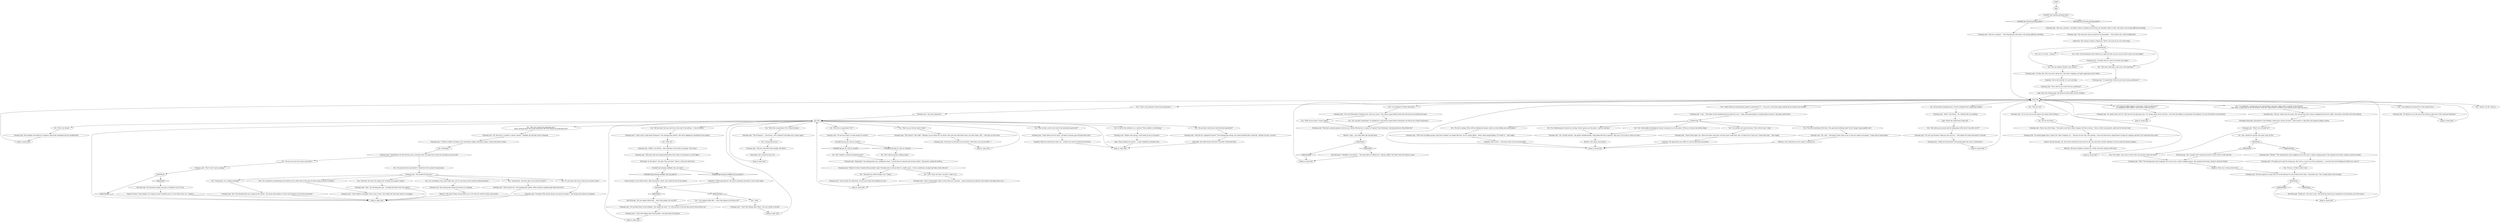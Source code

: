 # APT / CLEANING LADY
# Cleaning lady inside the apartment building. Part of her greeting is in PIER / APARTMENTS PIER DOOR dialogue.
# ==================================================
digraph G {
	  0 [label="START"];
	  1 [label="input"];
	  2 [label="Cleaning Lady: \"Oh, I do like wizards,\" she agrees wholeheartedly. \"And people like that in general. They have a lot to tell us about our fates...\""];
	  3 [label="Cleaning Lady: \"He lives upstairs in room #28. Go to the balcony. It's one of those doors there,\" she points east. \"He's usually home in the evening.\""];
	  4 [label="Jump to: [main hub]"];
	  5 [label="Jump to: [main hub]"];
	  6 [label="Cleaning Lady: \"She leaves an old lady to her business. More than I can say for others...\""];
	  7 [label="Cleaning Lady: \"Think we'd all be better off if people kept their noses to themselves.\""];
	  8 [label="Cleaning Lady: \"I'm no one, just an old woman who cleans these hallways.\""];
	  9 [label="You: \"Who lives behind the padlocked door?\"\n\"Know anything about the young communist who lives behind the padlocked door?\""];
	  10 [label="Cleaning Lady: \"Oh, you'll find plenty of Martins here, don't you worry!\" She smiles a gap toothed smile when she hears you mention the name."];
	  11 [label="You: \"What do you mean? I wasn't joking.\""];
	  12 [label="Cleaning Lady: \"The de Ruyters...\" She frowns. \"He's chained it and fallen into a stupor again.\""];
	  13 [label="Cleaning Lady: \"I see...\" She takes out her handkerchief and wipes her nose. \"I hope some good people are finally going to move in. This place needs them.\""];
	  14 [label="You: \"What can you tell me about Cindy?\""];
	  15 [label="Cleaning Lady: \"I don't believe in equality. Never seen it work.\" She shakes her head and returns to sweeping."];
	  16 [label="Empathy: You're still worried. It's very worrying."];
	  17 [label="Cleaning Lady: \"What's he in trouble for?\""];
	  18 [label="You: \"First, I'm the policeman that asked you to open the door. Are you sure you don't want to see my badge?\""];
	  19 [label="Kim Kitsuragi: \"He's actually *not* wanted for murder. We just want to talk with him.\""];
	  20 [label="Jump to: [main hub]"];
	  21 [label="Rhetoric: She hasn't spoken to anyone for a while. Even her sentences feel rusty."];
	  22 [label="Logic: They probably just moved -- or died, hopefully somewhere else."];
	  23 [label="You: \"Do you know anything about a *secret meeting* that's happening tonight?\""];
	  24 [label="You: \"Tell me about the man who lives at the end of the hallway -- Uuno de Ruyter.\""];
	  25 [label="Jump to: [apts hub]"];
	  26 [label="You: \"Are you alright? Should I call a doctor?\""];
	  27 [label="You: \"I am looking for Martin Martinaise.\""];
	  28 [label="Visual Calculus: It was dirtier there. After the janitor's closet. She avoids the end of the hallway."];
	  29 [label="Jump to: [apts hub]"];
	  30 [label="Jump to: [apts hub]"];
	  31 [label="You: \"Who lives in apartment #12? I heard snoring.\""];
	  32 [label="Cleaning Lady: \"The *artist*?\" She scoffs. \"Nothing I can do about her, I'm afraid. She ruins the walls faster than I can clean them. Still...\" She leans on her broom."];
	  33 [label="Jump to: [apts hub]"];
	  34 [label="You: \"It's for loons who have no idea how economy works.\""];
	  35 [label="Cleaning Lady: \"I don't want to talk about de Ruyters,\" the cleaning lady mutters. She starts digging for something in her pockets."];
	  36 [label="You: \"No, you don't understand. I'm looking for a real person named Martin Martinaise. He told me he's Martin Martinaise.\""];
	  37 [label="Cleaning Lady: \"Pea-brain, someone played a trick on you. Martin Martinaise is a name for *anyone* from Martinaise. Like Jim Jamrock or Raoul Revachol.\""];
	  38 [label="You: \"This won't take long, I only have a few questions.\""];
	  39 [label="Cleaning Lady: \"I don't like talking about those people,\" she looks down the hallway."];
	  40 [label="IsKimHere()"];
	  41 [label="IsKimHere()", shape=diamond];
	  42 [label="!(IsKimHere())", shape=diamond];
	  43 [label="Half Light: She really doesn't like those *nut jobs*. Bad blood there."];
	  44 [label="Cleaning Lady: \"The hell am I supposed to know?\" The cleaning lady shrugs, her mouth puckered like a dried fig. \"Another nut job, I assume.\""];
	  45 [label="Cleaning Lady: \"People come and go, I don't keep an eye on everyone.\""];
	  46 [label="You: \"Why not?\""];
	  47 [label="Cleaning Lady: \"Now, what do you want from me, policeman?\""];
	  48 [label="Kim Kitsuragi: The lieutenant shakes his head, as though to say 'let it go.'"];
	  49 [label="IsKimHere()"];
	  50 [label="IsKimHere()", shape=diamond];
	  51 [label="!(IsKimHere())", shape=diamond];
	  52 [label="Variable[\"apt.cleaning_halflight_that_one_time\"]"];
	  53 [label="Variable[\"apt.cleaning_halflight_that_one_time\"]", shape=diamond];
	  54 [label="!(Variable[\"apt.cleaning_halflight_that_one_time\"])", shape=diamond];
	  55 [label="You: \"Sure, I'll go see what I can find.\" (Take it on.)"];
	  56 [label="Jump to: [main hub]"];
	  57 [label="You: \"I have a few questions about those apartments...\""];
	  58 [label="Cleaning Lady: \"No one lives there, it's been empty for months.\""];
	  59 [label="You: \"Communism. It's a political ideology.\""];
	  60 [label="Cleaning Lady: \"Maybe it's those *counterculture people* again? Breaking into our house like it's a public space... You're a policeman, be good and take a look, will you?\""];
	  61 [label="Kim Kitsuragi: \"Thank you.\" He turns to you. \"We should go check out his apartment on the balcony, see if he's home.\""];
	  62 [label="Cleaning Lady: \"I know those types, yes. There have been some here, but they never make their rent. So they have to move out. I know their type...\" She coughs."];
	  63 [label="You: \"The police has better things to do.\" (Nope.)"];
	  64 [label="You: \"How about any unusual activity taking place after hours? Say after 22.00?\""];
	  65 [label="main hub"];
	  66 [label="You: \"Why is there a hole in the wall in the abandoned apartment?\""];
	  67 [label="You: \"You know, the ones who support the working class against Capital.\""];
	  68 [label="You: \"Are you sure you don't mean astronomy?\""];
	  69 [label="IsKimHere()"];
	  70 [label="IsKimHere()", shape=diamond];
	  71 [label="!(IsKimHere())", shape=diamond];
	  72 [label="Empathy: With how small these rooms are -- wouldn't you want to break the wall down?"];
	  73 [label="Cleaning Lady: \"Talk!\" The cleaning lady starts laughing, but it turns into a violent coughing spasm. She squeezes her broom, trying to catch her breath."];
	  74 [label="Cleaning Lady: \"De Ruyters are at the end of this hallway, right next to the communal bathroom.\""];
	  75 [label="You: \"Who lives in apartment #10?\""];
	  76 [label="You: \"But I talked to someone through the door.\""];
	  77 [label="Cleaning Lady: \"I'm fine, fine, don't you worry about me!\" She starts coughing, red spots appearing on her cheeks."];
	  78 [label="Variable[\"apt.cleaning_greeting_done\"]"];
	  79 [label="Variable[\"apt.cleaning_greeting_done\"]", shape=diamond];
	  80 [label="!(Variable[\"apt.cleaning_greeting_done\"])", shape=diamond];
	  81 [label="Cleaning Lady: \"I'd wager you've got the wrong man. But even so, you're out of luck, policeman -- I saw him leave the building just before you came in.\""];
	  82 [label="You: \"Communism. You know, like in the world revolution?\""];
	  83 [label="Kim Kitsuragi: \"We saw unpaid utility bills -- aren't they going to be evicted?\""];
	  84 [label="Shivers: And all she gets, too. The coastal wind beats down hard on the coal room door, outside. Splashes of waves make the balcony slippery..."];
	  85 [label="Untitled hub"];
	  86 [label="You: \"Do you live here?\""];
	  87 [label="Cleaning Lady: \"Ask away, policeman.\""];
	  88 [label="Jump to: [main hub]"];
	  89 [label="You: Let's do it later... [Leave.]"];
	  90 [label="You: \"Even so, I'd like to talk to him.\""];
	  91 [label="Cleaning Lady: \"That's what I said, astrology.\""];
	  92 [label="IsKimHere()"];
	  93 [label="IsKimHere()", shape=diamond];
	  94 [label="!(IsKimHere())", shape=diamond];
	  95 [label="You: \"I didn't find any counterculture people in apartment #10 -- it was just a real estate agent setting up the room for new tenants.\""];
	  96 [label="Cleaning Lady: \"It's barely bigger than a closet, but I don't complain, no...\" She juts out her chin, eyes shining. \"I have my bed and my aching bones to keep me company and that's all I need from this world.\""];
	  97 [label="Rhetoric: What was so funny about that?"];
	  98 [label="Cleaning Lady: \"*We* won't be killing anyone. And *you* shouldn't say things like that. You're a police officer... there's been enough killing. I've *seen* it...\" She coughs."];
	  99 [label="Cleaning Lady: \"Economy? Why should anyone care about economy?!\" She shrugs and returns to sweeping."];
	  100 [label="Cleaning Lady: \"Suit yourself, Mr. Important. No one cares about this building any way...\""];
	  101 [label="You: \"Who are you?\""];
	  102 [label="You: \"Do you know who lived in the foreclosed apartment?\""];
	  103 [label="Cleaning Lady: \"Some lunatic lost his mind... All kinds of morons pass through these halls.\""];
	  104 [label="Jump to: [main hub]"];
	  105 [label="Cleaning Lady: \"The symbol of what now?\""];
	  106 [label="You: \"Sounds like he has.\""];
	  107 [label="Jump to: [apts hub]"];
	  108 [label="Rhetoric: She means clairvoyants."];
	  109 [label="You: \"It's a symbol for contributing to the demise of our noble state in the name of some made-up world of 'equality'.\""];
	  110 [label="Logic: Would she understand if they did?"];
	  111 [label="Cleaning Lady: \"It's about Victor, isn't it?\" She narrows her pale grey eyes. \"It's always about Victor with her... You'll find the Méjeans in apartment #20 upstairs. It's one of the doors on the balcony.\""];
	  112 [label="Jump to: [apts hub]"];
	  113 [label="Perception (Hearing): Somewhere in the building a child starts crying. You hear a radio tuned to a talk show and someone taking a shower."];
	  114 [label="Endurance: This woman's health is failing her. There's not much to do, not in this damp."];
	  115 [label="You: \"No one is coming. There will be nothing but squalor unless we start killing real estate agents.\""];
	  116 [label="Rhetoric: Your statements are too vague to comment on."];
	  117 [label="Cleaning Lady: \"Great. Young people, they're worse than rats, you know -- always littering the hallways with trinkets and empty beer cans...\""];
	  118 [label="You: \"I'm looking for Billie Méjean's apartment. Could you direct me?\"\n\"I'm looking for Billie Méjean. Do you know where she lives?\""];
	  119 [label="apts hub"];
	  120 [label="You: \"No trouble, I just want to talk to him. Do you know where he lives?\""];
	  121 [label="You: \"But I heard someone walking inside.\""];
	  122 [label="greeting hub"];
	  123 [label="Cleaning Lady: \"Murder!\" The cleaning lady starts laughing, but it turns into a violent coughing spasm. She squeezes her broom, trying to catch her breath."];
	  124 [label="Cleaning Lady: \"Ah!\" the cleaning lady says, leaning on her broom. \"All I know about politics is that it has brought us more harm than good.\""];
	  125 [label="Esprit de Corps: C'mon people, try to keep up *any* standards here. It's not about stars, it's... forget it."];
	  126 [label="Empathy: She's seen it -- and known those who have been killed."];
	  127 [label="You: \"I'm looking for a young male in his mid-twenties, dark hair, skinny build. A smoker on the balcony.\"\n\"How about a young male in his mid-twenties, dark hair, skinny build? A smoker on the balcony. Know where he lives?\""];
	  128 [label="Cleaning Lady: \"If you can call it living...\" She spits on the floor, before wiping it off with a broom. \"I have a little room upstairs, right next to the coal room.\""];
	  129 [label="You: \"That's all, thanks.\""];
	  130 [label="You: \"I am looking for the parents of a kid named Cuno.\""];
	  131 [label="Cleaning Lady: \"Something to do with all those stars around his door. He asked me to leave his drawings up on the wall.\""];
	  132 [label="Jump to: [main hub]"];
	  133 [label="You: \"It's an ideology. It has some noble aims, but it's also been used to justify terrible bloodshed.\""];
	  134 [label="Cleaning Lady: \"No one likes them in this building.\" She shakes her head. \"It's only because of the kid they haven't been thrown out.\""];
	  135 [label="Authority: She appreciates your effort to curb the deviantry and laxness."];
	  137 [label="Cleaning Lady: \"Addicts, all of them... And sometimes I hear them screaming.\" She winces."];
	  138 [label="Jump to: [main hub]"];
	  139 [label="You: \"Lax women and sexual deviants. That's who'll come.\" (Spit.)"];
	  140 [label="Cleaning Lady: \"The cold never does any good for my bronchitis...\" She sneezes into a dirty handkerchief."];
	  141 [label="Cleaning Lady: \"I already told you I don't care about any badges.\""];
	  142 [label="Cleaning Lady: \"Huh,\" the cleaning lady says, \"I thought Revachol *was* the capital.\""];
	  143 [label="Empathy: It didn't get physical. She heard something she doesn't want to hear again."];
	  144 [label="Cleaning Lady: \"I don't like talking about them,\" she says mostly to herself."];
	  145 [label="Half Light: She's scared of room #12."];
	  146 [label="IsKimHere()"];
	  147 [label="IsKimHere()", shape=diamond];
	  148 [label="!(IsKimHere())", shape=diamond];
	  149 [label="Rhetoric: Oops... you really didn't get the joke there."];
	  150 [label="You: \"Yes. Some highly technological wizards are going to save this place. It'll be an visionary innovation utopia.\""];
	  151 [label="Cleaning Lady: \"Yes, well...\" She doesn't know what to say so she just coughs and repeats: \"I hope they're good people.\""];
	  152 [label="Cleaning Lady: \"Yes-yes. I know who you mean. The scrawny boy who's always smoking like the devil, right?\" She looks at the other end of the hallway."];
	  153 [label="Cleaning Lady: She mumbles some kind of a response, then hacks something into her handkerchief."];
	  154 [label="Cleaning Lady: \"Give me a moment...\" The cleaning lady still seems to be having difficulty breathing."];
	  155 [label="Cleaning Lady: \"Go ahead then. What do you want to know, policeman?\""];
	  156 [label="Logic: She's the cleaning lady. She knows the floor plan and the residents."];
	  157 [label="Kim Kitsuragi: \"I thought it was obvious...\" He stops before he offends you. \"Anyway, officer. We *don't* have the witness' name.\""];
	  158 [label="Cleaning Lady: \"If it ain't my business I keep my nose out of it...\" She shakes her head and mutters to herself."];
	  159 [label="Cleaning Lady: \"They don't like me cleaning behind their door, think I'm listening in on their fights.\""];
	  160 [label="Cleaning Lady: \"Impossible,\" the cleaning lady says, shaking her head, \"I would know if someone had moved in there.\" She pauses, eyeing the hallway."];
	  161 [label="Half Light: So she doesn't. Not after *that one time*. There's a *that one time* here."];
	  162 [label="Jump to: [apts hub]"];
	  163 [label="You: \"Okay.\""];
	  164 [label="You: \"Yes. Radiocomputer wizards are coming. They're gonna save the place -- and the economy.\""];
	  165 [label="You: \"I'm sure everything will be fine. This apartment building needs *slow* change. Imperceptibly slow.\""];
	  166 [label="You: \"Is one of the residents on a vacation? Their mailbox is overflowing.\""];
	  167 [label="Cleaning Lady: \"Oh, that one is a scientist, a future scholar!\" Suddenly the old lady's face is beaming."];
	  168 [label="You: \"You mean the star-and-antlers? I think that's the symbol of communism.\""];
	  169 [label="Variable[\"apt.apt_for_rent_wc_reveal\"]"];
	  170 [label="Variable[\"apt.apt_for_rent_wc_reveal\"]", shape=diamond];
	  171 [label="!(Variable[\"apt.apt_for_rent_wc_reveal\"])", shape=diamond];
	  172 [label="Cleaning Lady: \"Give me a moment.\" An elderly woman is leaning on her broom, her knuckles white as bone. She seems to be having difficulty breathing."];
	  173 [label="Cleaning Lady: \"I think he studies astrology at the community college. Education's good, I always tell them to study.\""];
	  174 [label="You: \"He's wanted for murder. He's goin' away for life.\""];
	  175 [label="Rhetoric: The clash of ideas and atrocities are as far from her world as fairies and wizards."];
	  176 [label="Cleaning Lady: \"What?\" She frowns. \"No. Nobody tells me anything.\""];
	  177 [label="You: \"Thanks, I'm off.\" [Leave.]"];
	  178 [label="You: \"Astrology?\""];
	  179 [label="Cleaning Lady: \"Never heard of it,\" the cleaning lady replies, before another coughing spell takes hold of her."];
	  180 [label="Cleaning Lady: The cleaning lady shrugs and returns to sweeping."];
	  181 [label="You: \"I saw unpaid utility bills -- aren't they going to be thrown out?\""];
	  182 [label="Cleaning Lady: \"The less said about those people, the better.\""];
	  0 -> 1
	  1 -> 78
	  2 -> 108
	  3 -> 146
	  4 -> 65
	  5 -> 65
	  6 -> 107
	  7 -> 56
	  8 -> 86
	  9 -> 167
	  10 -> 11
	  10 -> 36
	  11 -> 37
	  12 -> 106
	  13 -> 85
	  14 -> 32
	  15 -> 25
	  16 -> 47
	  17 -> 120
	  17 -> 174
	  18 -> 141
	  19 -> 73
	  20 -> 65
	  21 -> 138
	  22 -> 112
	  23 -> 176
	  24 -> 35
	  25 -> 119
	  26 -> 77
	  27 -> 10
	  28 -> 92
	  29 -> 119
	  30 -> 119
	  31 -> 12
	  32 -> 6
	  33 -> 119
	  34 -> 99
	  35 -> 46
	  36 -> 37
	  37 -> 149
	  38 -> 155
	  39 -> 29
	  40 -> 41
	  40 -> 42
	  41 -> 157
	  42 -> 5
	  43 -> 112
	  44 -> 43
	  45 -> 22
	  46 -> 137
	  47 -> 156
	  48 -> 125
	  49 -> 50
	  49 -> 51
	  50 -> 19
	  51 -> 123
	  52 -> 53
	  52 -> 54
	  53 -> 143
	  54 -> 28
	  55 -> 117
	  56 -> 65
	  57 -> 87
	  58 -> 169
	  59 -> 124
	  60 -> 63
	  60 -> 55
	  61 -> 132
	  62 -> 135
	  63 -> 100
	  64 -> 158
	  65 -> 130
	  65 -> 101
	  65 -> 177
	  65 -> 118
	  65 -> 23
	  65 -> 57
	  65 -> 27
	  65 -> 95
	  65 -> 127
	  66 -> 103
	  67 -> 142
	  68 -> 91
	  69 -> 70
	  69 -> 71
	  70 -> 48
	  71 -> 25
	  72 -> 112
	  73 -> 97
	  74 -> 104
	  75 -> 58
	  76 -> 160
	  77 -> 16
	  78 -> 80
	  78 -> 79
	  79 -> 154
	  80 -> 172
	  81 -> 90
	  82 -> 179
	  83 -> 134
	  84 -> 21
	  85 -> 164
	  85 -> 165
	  85 -> 139
	  85 -> 115
	  85 -> 150
	  86 -> 128
	  87 -> 119
	  88 -> 65
	  90 -> 3
	  91 -> 69
	  92 -> 93
	  92 -> 94
	  93 -> 83
	  94 -> 163
	  94 -> 181
	  95 -> 13
	  96 -> 84
	  97 -> 3
	  98 -> 126
	  99 -> 25
	  100 -> 33
	  101 -> 8
	  102 -> 44
	  103 -> 72
	  104 -> 65
	  105 -> 34
	  105 -> 67
	  105 -> 133
	  105 -> 109
	  105 -> 82
	  105 -> 59
	  106 -> 182
	  107 -> 119
	  108 -> 20
	  109 -> 15
	  110 -> 64
	  111 -> 88
	  112 -> 119
	  113 -> 17
	  114 -> 122
	  115 -> 98
	  116 -> 20
	  117 -> 33
	  118 -> 111
	  119 -> 129
	  119 -> 66
	  119 -> 166
	  119 -> 102
	  119 -> 9
	  119 -> 75
	  119 -> 14
	  119 -> 24
	  119 -> 31
	  120 -> 73
	  121 -> 160
	  122 -> 89
	  122 -> 18
	  122 -> 26
	  122 -> 38
	  123 -> 81
	  124 -> 25
	  125 -> 25
	  126 -> 20
	  127 -> 152
	  128 -> 96
	  129 -> 153
	  130 -> 74
	  131 -> 168
	  131 -> 68
	  132 -> 65
	  133 -> 180
	  134 -> 39
	  135 -> 20
	  137 -> 159
	  138 -> 65
	  139 -> 62
	  140 -> 114
	  141 -> 26
	  141 -> 38
	  142 -> 25
	  143 -> 92
	  144 -> 162
	  145 -> 30
	  146 -> 147
	  146 -> 148
	  147 -> 61
	  148 -> 132
	  149 -> 40
	  150 -> 2
	  151 -> 116
	  152 -> 113
	  153 -> 4
	  154 -> 65
	  155 -> 156
	  156 -> 65
	  157 -> 5
	  158 -> 7
	  159 -> 161
	  160 -> 60
	  161 -> 52
	  162 -> 119
	  163 -> 144
	  164 -> 2
	  165 -> 151
	  166 -> 45
	  167 -> 173
	  168 -> 105
	  169 -> 170
	  169 -> 171
	  170 -> 76
	  171 -> 121
	  172 -> 140
	  173 -> 178
	  174 -> 49
	  175 -> 25
	  176 -> 110
	  178 -> 131
	  179 -> 25
	  180 -> 175
	  181 -> 134
	  182 -> 145
}


